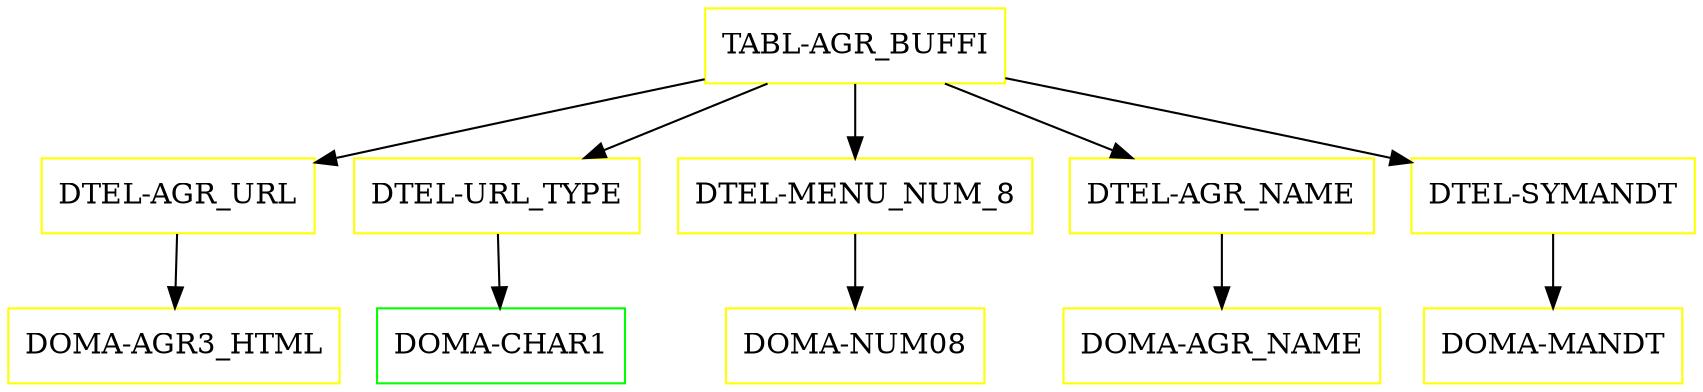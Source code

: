 digraph G {
  "TABL-AGR_BUFFI" [shape=box,color=yellow];
  "DTEL-AGR_URL" [shape=box,color=yellow,URL="./DTEL_AGR_URL.html"];
  "DOMA-AGR3_HTML" [shape=box,color=yellow,URL="./DOMA_AGR3_HTML.html"];
  "DTEL-URL_TYPE" [shape=box,color=yellow,URL="./DTEL_URL_TYPE.html"];
  "DOMA-CHAR1" [shape=box,color=green,URL="./DOMA_CHAR1.html"];
  "DTEL-MENU_NUM_8" [shape=box,color=yellow,URL="./DTEL_MENU_NUM_8.html"];
  "DOMA-NUM08" [shape=box,color=yellow,URL="./DOMA_NUM08.html"];
  "DTEL-AGR_NAME" [shape=box,color=yellow,URL="./DTEL_AGR_NAME.html"];
  "DOMA-AGR_NAME" [shape=box,color=yellow,URL="./DOMA_AGR_NAME.html"];
  "DTEL-SYMANDT" [shape=box,color=yellow,URL="./DTEL_SYMANDT.html"];
  "DOMA-MANDT" [shape=box,color=yellow,URL="./DOMA_MANDT.html"];
  "TABL-AGR_BUFFI" -> "DTEL-SYMANDT";
  "TABL-AGR_BUFFI" -> "DTEL-AGR_NAME";
  "TABL-AGR_BUFFI" -> "DTEL-MENU_NUM_8";
  "TABL-AGR_BUFFI" -> "DTEL-URL_TYPE";
  "TABL-AGR_BUFFI" -> "DTEL-AGR_URL";
  "DTEL-AGR_URL" -> "DOMA-AGR3_HTML";
  "DTEL-URL_TYPE" -> "DOMA-CHAR1";
  "DTEL-MENU_NUM_8" -> "DOMA-NUM08";
  "DTEL-AGR_NAME" -> "DOMA-AGR_NAME";
  "DTEL-SYMANDT" -> "DOMA-MANDT";
}

